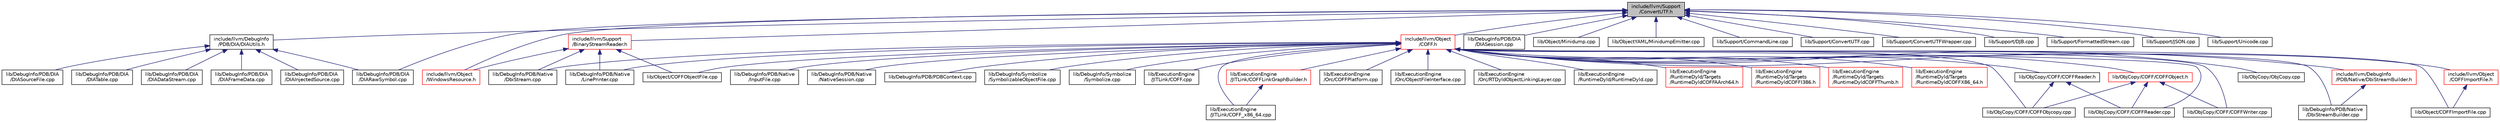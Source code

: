 digraph "include/llvm/Support/ConvertUTF.h"
{
 // LATEX_PDF_SIZE
  bgcolor="transparent";
  edge [fontname="Helvetica",fontsize="10",labelfontname="Helvetica",labelfontsize="10"];
  node [fontname="Helvetica",fontsize="10",shape=record];
  Node1 [label="include/llvm/Support\l/ConvertUTF.h",height=0.2,width=0.4,color="black", fillcolor="grey75", style="filled", fontcolor="black",tooltip=" "];
  Node1 -> Node2 [dir="back",color="midnightblue",fontsize="10",style="solid",fontname="Helvetica"];
  Node2 [label="include/llvm/DebugInfo\l/PDB/DIA/DIAUtils.h",height=0.2,width=0.4,color="black",URL="$DIAUtils_8h.html",tooltip=" "];
  Node2 -> Node3 [dir="back",color="midnightblue",fontsize="10",style="solid",fontname="Helvetica"];
  Node3 [label="lib/DebugInfo/PDB/DIA\l/DIADataStream.cpp",height=0.2,width=0.4,color="black",URL="$DIADataStream_8cpp.html",tooltip=" "];
  Node2 -> Node4 [dir="back",color="midnightblue",fontsize="10",style="solid",fontname="Helvetica"];
  Node4 [label="lib/DebugInfo/PDB/DIA\l/DIAFrameData.cpp",height=0.2,width=0.4,color="black",URL="$DIAFrameData_8cpp.html",tooltip=" "];
  Node2 -> Node5 [dir="back",color="midnightblue",fontsize="10",style="solid",fontname="Helvetica"];
  Node5 [label="lib/DebugInfo/PDB/DIA\l/DIAInjectedSource.cpp",height=0.2,width=0.4,color="black",URL="$DIAInjectedSource_8cpp.html",tooltip=" "];
  Node2 -> Node6 [dir="back",color="midnightblue",fontsize="10",style="solid",fontname="Helvetica"];
  Node6 [label="lib/DebugInfo/PDB/DIA\l/DIARawSymbol.cpp",height=0.2,width=0.4,color="black",URL="$DIARawSymbol_8cpp.html",tooltip=" "];
  Node2 -> Node7 [dir="back",color="midnightblue",fontsize="10",style="solid",fontname="Helvetica"];
  Node7 [label="lib/DebugInfo/PDB/DIA\l/DIASourceFile.cpp",height=0.2,width=0.4,color="black",URL="$DIASourceFile_8cpp.html",tooltip=" "];
  Node2 -> Node8 [dir="back",color="midnightblue",fontsize="10",style="solid",fontname="Helvetica"];
  Node8 [label="lib/DebugInfo/PDB/DIA\l/DIATable.cpp",height=0.2,width=0.4,color="black",URL="$DIATable_8cpp.html",tooltip=" "];
  Node1 -> Node9 [dir="back",color="midnightblue",fontsize="10",style="solid",fontname="Helvetica"];
  Node9 [label="include/llvm/Object\l/COFF.h",height=0.2,width=0.4,color="red",URL="$Object_2COFF_8h.html",tooltip=" "];
  Node9 -> Node10 [dir="back",color="midnightblue",fontsize="10",style="solid",fontname="Helvetica"];
  Node10 [label="include/llvm/DebugInfo\l/PDB/Native/DbiStreamBuilder.h",height=0.2,width=0.4,color="red",URL="$DbiStreamBuilder_8h.html",tooltip=" "];
  Node10 -> Node11 [dir="back",color="midnightblue",fontsize="10",style="solid",fontname="Helvetica"];
  Node11 [label="lib/DebugInfo/PDB/Native\l/DbiStreamBuilder.cpp",height=0.2,width=0.4,color="black",URL="$DbiStreamBuilder_8cpp.html",tooltip=" "];
  Node9 -> Node13 [dir="back",color="midnightblue",fontsize="10",style="solid",fontname="Helvetica"];
  Node13 [label="include/llvm/Object\l/COFFImportFile.h",height=0.2,width=0.4,color="red",URL="$COFFImportFile_8h.html",tooltip=" "];
  Node13 -> Node17 [dir="back",color="midnightblue",fontsize="10",style="solid",fontname="Helvetica"];
  Node17 [label="lib/Object/COFFImportFile.cpp",height=0.2,width=0.4,color="black",URL="$COFFImportFile_8cpp.html",tooltip=" "];
  Node9 -> Node19 [dir="back",color="midnightblue",fontsize="10",style="solid",fontname="Helvetica"];
  Node19 [label="lib/DebugInfo/PDB/Native\l/DbiStream.cpp",height=0.2,width=0.4,color="black",URL="$DbiStream_8cpp.html",tooltip=" "];
  Node9 -> Node11 [dir="back",color="midnightblue",fontsize="10",style="solid",fontname="Helvetica"];
  Node9 -> Node20 [dir="back",color="midnightblue",fontsize="10",style="solid",fontname="Helvetica"];
  Node20 [label="lib/DebugInfo/PDB/Native\l/InputFile.cpp",height=0.2,width=0.4,color="black",URL="$InputFile_8cpp.html",tooltip=" "];
  Node9 -> Node21 [dir="back",color="midnightblue",fontsize="10",style="solid",fontname="Helvetica"];
  Node21 [label="lib/DebugInfo/PDB/Native\l/LinePrinter.cpp",height=0.2,width=0.4,color="black",URL="$LinePrinter_8cpp.html",tooltip=" "];
  Node9 -> Node22 [dir="back",color="midnightblue",fontsize="10",style="solid",fontname="Helvetica"];
  Node22 [label="lib/DebugInfo/PDB/Native\l/NativeSession.cpp",height=0.2,width=0.4,color="black",URL="$NativeSession_8cpp.html",tooltip=" "];
  Node9 -> Node23 [dir="back",color="midnightblue",fontsize="10",style="solid",fontname="Helvetica"];
  Node23 [label="lib/DebugInfo/PDB/PDBContext.cpp",height=0.2,width=0.4,color="black",URL="$PDBContext_8cpp.html",tooltip=" "];
  Node9 -> Node24 [dir="back",color="midnightblue",fontsize="10",style="solid",fontname="Helvetica"];
  Node24 [label="lib/DebugInfo/Symbolize\l/SymbolizableObjectFile.cpp",height=0.2,width=0.4,color="black",URL="$SymbolizableObjectFile_8cpp.html",tooltip=" "];
  Node9 -> Node25 [dir="back",color="midnightblue",fontsize="10",style="solid",fontname="Helvetica"];
  Node25 [label="lib/DebugInfo/Symbolize\l/Symbolize.cpp",height=0.2,width=0.4,color="black",URL="$Symbolize_8cpp.html",tooltip=" "];
  Node9 -> Node26 [dir="back",color="midnightblue",fontsize="10",style="solid",fontname="Helvetica"];
  Node26 [label="lib/ExecutionEngine\l/JITLink/COFF.cpp",height=0.2,width=0.4,color="black",URL="$ExecutionEngine_2JITLink_2COFF_8cpp.html",tooltip=" "];
  Node9 -> Node27 [dir="back",color="midnightblue",fontsize="10",style="solid",fontname="Helvetica"];
  Node27 [label="lib/ExecutionEngine\l/JITLink/COFFLinkGraphBuilder.h",height=0.2,width=0.4,color="red",URL="$COFFLinkGraphBuilder_8h.html",tooltip=" "];
  Node27 -> Node28 [dir="back",color="midnightblue",fontsize="10",style="solid",fontname="Helvetica"];
  Node28 [label="lib/ExecutionEngine\l/JITLink/COFF_x86_64.cpp",height=0.2,width=0.4,color="black",URL="$COFF__x86__64_8cpp.html",tooltip=" "];
  Node9 -> Node28 [dir="back",color="midnightblue",fontsize="10",style="solid",fontname="Helvetica"];
  Node9 -> Node30 [dir="back",color="midnightblue",fontsize="10",style="solid",fontname="Helvetica"];
  Node30 [label="lib/ExecutionEngine\l/Orc/COFFPlatform.cpp",height=0.2,width=0.4,color="black",URL="$COFFPlatform_8cpp.html",tooltip=" "];
  Node9 -> Node31 [dir="back",color="midnightblue",fontsize="10",style="solid",fontname="Helvetica"];
  Node31 [label="lib/ExecutionEngine\l/Orc/ObjectFileInterface.cpp",height=0.2,width=0.4,color="black",URL="$ObjectFileInterface_8cpp.html",tooltip=" "];
  Node9 -> Node32 [dir="back",color="midnightblue",fontsize="10",style="solid",fontname="Helvetica"];
  Node32 [label="lib/ExecutionEngine\l/Orc/RTDyldObjectLinkingLayer.cpp",height=0.2,width=0.4,color="black",URL="$RTDyldObjectLinkingLayer_8cpp.html",tooltip=" "];
  Node9 -> Node33 [dir="back",color="midnightblue",fontsize="10",style="solid",fontname="Helvetica"];
  Node33 [label="lib/ExecutionEngine\l/RuntimeDyld/RuntimeDyld.cpp",height=0.2,width=0.4,color="black",URL="$RuntimeDyld_8cpp.html",tooltip=" "];
  Node9 -> Node34 [dir="back",color="midnightblue",fontsize="10",style="solid",fontname="Helvetica"];
  Node34 [label="lib/ExecutionEngine\l/RuntimeDyld/Targets\l/RuntimeDyldCOFFAArch64.h",height=0.2,width=0.4,color="red",URL="$RuntimeDyldCOFFAArch64_8h.html",tooltip=" "];
  Node9 -> Node36 [dir="back",color="midnightblue",fontsize="10",style="solid",fontname="Helvetica"];
  Node36 [label="lib/ExecutionEngine\l/RuntimeDyld/Targets\l/RuntimeDyldCOFFI386.h",height=0.2,width=0.4,color="red",URL="$RuntimeDyldCOFFI386_8h.html",tooltip=" "];
  Node9 -> Node37 [dir="back",color="midnightblue",fontsize="10",style="solid",fontname="Helvetica"];
  Node37 [label="lib/ExecutionEngine\l/RuntimeDyld/Targets\l/RuntimeDyldCOFFThumb.h",height=0.2,width=0.4,color="red",URL="$RuntimeDyldCOFFThumb_8h.html",tooltip=" "];
  Node9 -> Node38 [dir="back",color="midnightblue",fontsize="10",style="solid",fontname="Helvetica"];
  Node38 [label="lib/ExecutionEngine\l/RuntimeDyld/Targets\l/RuntimeDyldCOFFX86_64.h",height=0.2,width=0.4,color="red",URL="$RuntimeDyldCOFFX86__64_8h.html",tooltip=" "];
  Node9 -> Node39 [dir="back",color="midnightblue",fontsize="10",style="solid",fontname="Helvetica"];
  Node39 [label="lib/ObjCopy/COFF/COFFObject.h",height=0.2,width=0.4,color="red",URL="$COFFObject_8h.html",tooltip=" "];
  Node39 -> Node40 [dir="back",color="midnightblue",fontsize="10",style="solid",fontname="Helvetica"];
  Node40 [label="lib/ObjCopy/COFF/COFFObjcopy.cpp",height=0.2,width=0.4,color="black",URL="$COFFObjcopy_8cpp.html",tooltip=" "];
  Node39 -> Node42 [dir="back",color="midnightblue",fontsize="10",style="solid",fontname="Helvetica"];
  Node42 [label="lib/ObjCopy/COFF/COFFReader.cpp",height=0.2,width=0.4,color="black",URL="$COFFReader_8cpp.html",tooltip=" "];
  Node39 -> Node43 [dir="back",color="midnightblue",fontsize="10",style="solid",fontname="Helvetica"];
  Node43 [label="lib/ObjCopy/COFF/COFFWriter.cpp",height=0.2,width=0.4,color="black",URL="$COFFWriter_8cpp.html",tooltip=" "];
  Node9 -> Node44 [dir="back",color="midnightblue",fontsize="10",style="solid",fontname="Helvetica"];
  Node44 [label="lib/ObjCopy/COFF/COFFReader.h",height=0.2,width=0.4,color="black",URL="$COFFReader_8h.html",tooltip=" "];
  Node44 -> Node40 [dir="back",color="midnightblue",fontsize="10",style="solid",fontname="Helvetica"];
  Node44 -> Node42 [dir="back",color="midnightblue",fontsize="10",style="solid",fontname="Helvetica"];
  Node9 -> Node40 [dir="back",color="midnightblue",fontsize="10",style="solid",fontname="Helvetica"];
  Node9 -> Node42 [dir="back",color="midnightblue",fontsize="10",style="solid",fontname="Helvetica"];
  Node9 -> Node43 [dir="back",color="midnightblue",fontsize="10",style="solid",fontname="Helvetica"];
  Node9 -> Node45 [dir="back",color="midnightblue",fontsize="10",style="solid",fontname="Helvetica"];
  Node45 [label="lib/ObjCopy/ObjCopy.cpp",height=0.2,width=0.4,color="black",URL="$ObjCopy_8cpp.html",tooltip=" "];
  Node9 -> Node17 [dir="back",color="midnightblue",fontsize="10",style="solid",fontname="Helvetica"];
  Node9 -> Node46 [dir="back",color="midnightblue",fontsize="10",style="solid",fontname="Helvetica"];
  Node46 [label="lib/Object/COFFObjectFile.cpp",height=0.2,width=0.4,color="black",URL="$COFFObjectFile_8cpp.html",tooltip=" "];
  Node1 -> Node54 [dir="back",color="midnightblue",fontsize="10",style="solid",fontname="Helvetica"];
  Node54 [label="include/llvm/Object\l/WindowsResource.h",height=0.2,width=0.4,color="red",URL="$WindowsResource_8h.html",tooltip=" "];
  Node1 -> Node56 [dir="back",color="midnightblue",fontsize="10",style="solid",fontname="Helvetica"];
  Node56 [label="include/llvm/Support\l/BinaryStreamReader.h",height=0.2,width=0.4,color="red",URL="$BinaryStreamReader_8h.html",tooltip=" "];
  Node56 -> Node54 [dir="back",color="midnightblue",fontsize="10",style="solid",fontname="Helvetica"];
  Node56 -> Node19 [dir="back",color="midnightblue",fontsize="10",style="solid",fontname="Helvetica"];
  Node56 -> Node21 [dir="back",color="midnightblue",fontsize="10",style="solid",fontname="Helvetica"];
  Node56 -> Node46 [dir="back",color="midnightblue",fontsize="10",style="solid",fontname="Helvetica"];
  Node1 -> Node6 [dir="back",color="midnightblue",fontsize="10",style="solid",fontname="Helvetica"];
  Node1 -> Node154 [dir="back",color="midnightblue",fontsize="10",style="solid",fontname="Helvetica"];
  Node154 [label="lib/DebugInfo/PDB/DIA\l/DIASession.cpp",height=0.2,width=0.4,color="black",URL="$DIASession_8cpp.html",tooltip=" "];
  Node1 -> Node419 [dir="back",color="midnightblue",fontsize="10",style="solid",fontname="Helvetica"];
  Node419 [label="lib/Object/Minidump.cpp",height=0.2,width=0.4,color="black",URL="$Object_2Minidump_8cpp.html",tooltip=" "];
  Node1 -> Node420 [dir="back",color="midnightblue",fontsize="10",style="solid",fontname="Helvetica"];
  Node420 [label="lib/ObjectYAML/MinidumpEmitter.cpp",height=0.2,width=0.4,color="black",URL="$MinidumpEmitter_8cpp.html",tooltip=" "];
  Node1 -> Node421 [dir="back",color="midnightblue",fontsize="10",style="solid",fontname="Helvetica"];
  Node421 [label="lib/Support/CommandLine.cpp",height=0.2,width=0.4,color="black",URL="$CommandLine_8cpp.html",tooltip=" "];
  Node1 -> Node422 [dir="back",color="midnightblue",fontsize="10",style="solid",fontname="Helvetica"];
  Node422 [label="lib/Support/ConvertUTF.cpp",height=0.2,width=0.4,color="black",URL="$ConvertUTF_8cpp.html",tooltip=" "];
  Node1 -> Node423 [dir="back",color="midnightblue",fontsize="10",style="solid",fontname="Helvetica"];
  Node423 [label="lib/Support/ConvertUTFWrapper.cpp",height=0.2,width=0.4,color="black",URL="$ConvertUTFWrapper_8cpp.html",tooltip=" "];
  Node1 -> Node424 [dir="back",color="midnightblue",fontsize="10",style="solid",fontname="Helvetica"];
  Node424 [label="lib/Support/DJB.cpp",height=0.2,width=0.4,color="black",URL="$DJB_8cpp.html",tooltip=" "];
  Node1 -> Node425 [dir="back",color="midnightblue",fontsize="10",style="solid",fontname="Helvetica"];
  Node425 [label="lib/Support/FormattedStream.cpp",height=0.2,width=0.4,color="black",URL="$FormattedStream_8cpp.html",tooltip=" "];
  Node1 -> Node426 [dir="back",color="midnightblue",fontsize="10",style="solid",fontname="Helvetica"];
  Node426 [label="lib/Support/JSON.cpp",height=0.2,width=0.4,color="black",URL="$JSON_8cpp.html",tooltip=" "];
  Node1 -> Node427 [dir="back",color="midnightblue",fontsize="10",style="solid",fontname="Helvetica"];
  Node427 [label="lib/Support/Unicode.cpp",height=0.2,width=0.4,color="black",URL="$Unicode_8cpp.html",tooltip=" "];
}
